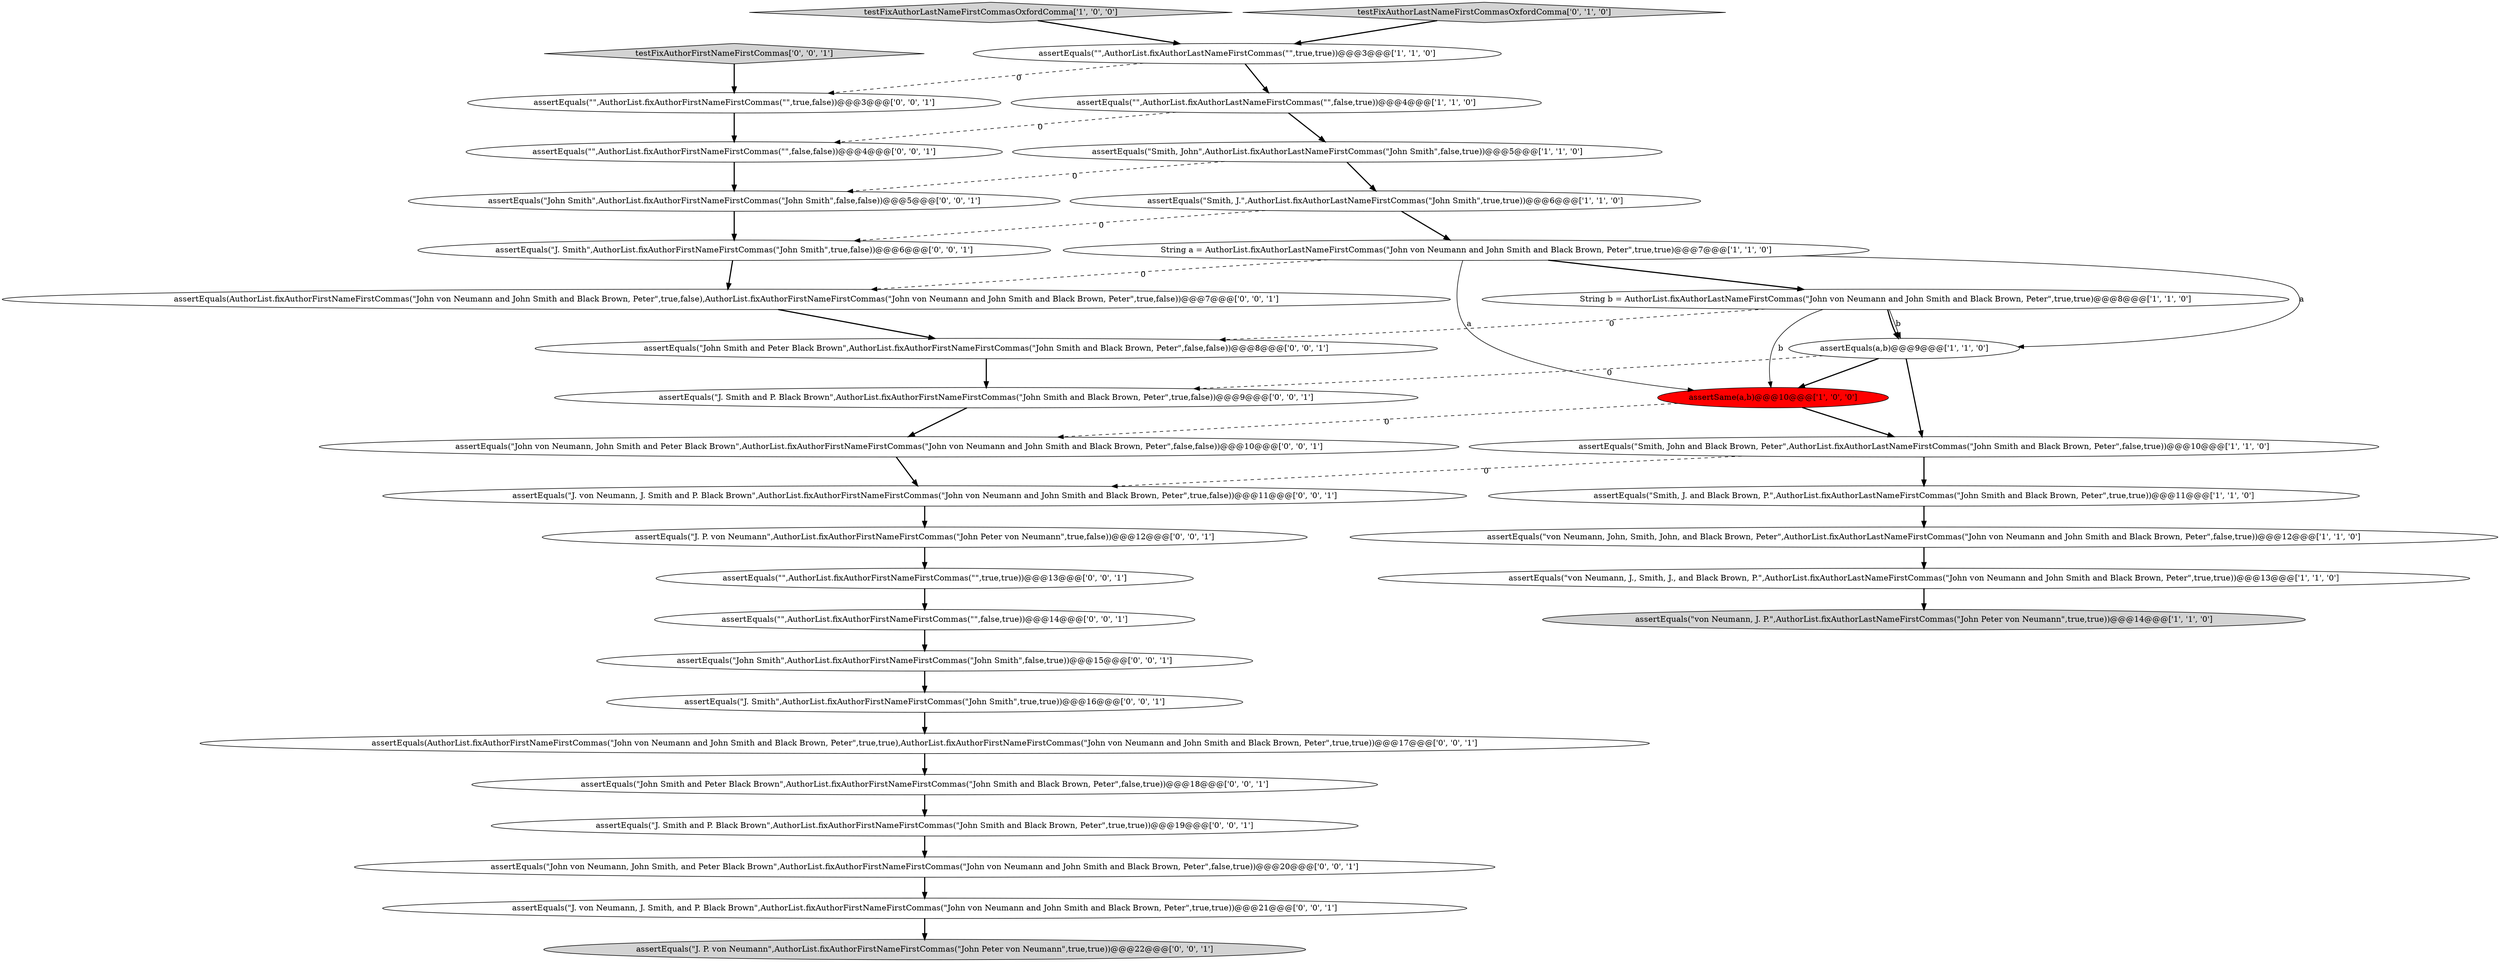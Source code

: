 digraph {
3 [style = filled, label = "assertEquals(\"Smith, J. and Black Brown, P.\",AuthorList.fixAuthorLastNameFirstCommas(\"John Smith and Black Brown, Peter\",true,true))@@@11@@@['1', '1', '0']", fillcolor = white, shape = ellipse image = "AAA0AAABBB1BBB"];
2 [style = filled, label = "assertEquals(\"von Neumann, John, Smith, John, and Black Brown, Peter\",AuthorList.fixAuthorLastNameFirstCommas(\"John von Neumann and John Smith and Black Brown, Peter\",false,true))@@@12@@@['1', '1', '0']", fillcolor = white, shape = ellipse image = "AAA0AAABBB1BBB"];
17 [style = filled, label = "assertEquals(\"\",AuthorList.fixAuthorFirstNameFirstCommas(\"\",true,false))@@@3@@@['0', '0', '1']", fillcolor = white, shape = ellipse image = "AAA0AAABBB3BBB"];
21 [style = filled, label = "assertEquals(\"J. Smith and P. Black Brown\",AuthorList.fixAuthorFirstNameFirstCommas(\"John Smith and Black Brown, Peter\",true,false))@@@9@@@['0', '0', '1']", fillcolor = white, shape = ellipse image = "AAA0AAABBB3BBB"];
6 [style = filled, label = "assertEquals(\"Smith, John\",AuthorList.fixAuthorLastNameFirstCommas(\"John Smith\",false,true))@@@5@@@['1', '1', '0']", fillcolor = white, shape = ellipse image = "AAA0AAABBB1BBB"];
20 [style = filled, label = "testFixAuthorFirstNameFirstCommas['0', '0', '1']", fillcolor = lightgray, shape = diamond image = "AAA0AAABBB3BBB"];
34 [style = filled, label = "assertEquals(\"John von Neumann, John Smith, and Peter Black Brown\",AuthorList.fixAuthorFirstNameFirstCommas(\"John von Neumann and John Smith and Black Brown, Peter\",false,true))@@@20@@@['0', '0', '1']", fillcolor = white, shape = ellipse image = "AAA0AAABBB3BBB"];
16 [style = filled, label = "assertEquals(\"John von Neumann, John Smith and Peter Black Brown\",AuthorList.fixAuthorFirstNameFirstCommas(\"John von Neumann and John Smith and Black Brown, Peter\",false,false))@@@10@@@['0', '0', '1']", fillcolor = white, shape = ellipse image = "AAA0AAABBB3BBB"];
19 [style = filled, label = "assertEquals(\"J. Smith and P. Black Brown\",AuthorList.fixAuthorFirstNameFirstCommas(\"John Smith and Black Brown, Peter\",true,true))@@@19@@@['0', '0', '1']", fillcolor = white, shape = ellipse image = "AAA0AAABBB3BBB"];
11 [style = filled, label = "assertEquals(\"\",AuthorList.fixAuthorLastNameFirstCommas(\"\",false,true))@@@4@@@['1', '1', '0']", fillcolor = white, shape = ellipse image = "AAA0AAABBB1BBB"];
5 [style = filled, label = "assertEquals(a,b)@@@9@@@['1', '1', '0']", fillcolor = white, shape = ellipse image = "AAA0AAABBB1BBB"];
28 [style = filled, label = "assertEquals(\"J. von Neumann, J. Smith and P. Black Brown\",AuthorList.fixAuthorFirstNameFirstCommas(\"John von Neumann and John Smith and Black Brown, Peter\",true,false))@@@11@@@['0', '0', '1']", fillcolor = white, shape = ellipse image = "AAA0AAABBB3BBB"];
25 [style = filled, label = "assertEquals(\"\",AuthorList.fixAuthorFirstNameFirstCommas(\"\",false,false))@@@4@@@['0', '0', '1']", fillcolor = white, shape = ellipse image = "AAA0AAABBB3BBB"];
30 [style = filled, label = "assertEquals(AuthorList.fixAuthorFirstNameFirstCommas(\"John von Neumann and John Smith and Black Brown, Peter\",true,true),AuthorList.fixAuthorFirstNameFirstCommas(\"John von Neumann and John Smith and Black Brown, Peter\",true,true))@@@17@@@['0', '0', '1']", fillcolor = white, shape = ellipse image = "AAA0AAABBB3BBB"];
35 [style = filled, label = "assertEquals(\"John Smith\",AuthorList.fixAuthorFirstNameFirstCommas(\"John Smith\",false,false))@@@5@@@['0', '0', '1']", fillcolor = white, shape = ellipse image = "AAA0AAABBB3BBB"];
8 [style = filled, label = "assertEquals(\"\",AuthorList.fixAuthorLastNameFirstCommas(\"\",true,true))@@@3@@@['1', '1', '0']", fillcolor = white, shape = ellipse image = "AAA0AAABBB1BBB"];
15 [style = filled, label = "assertEquals(\"\",AuthorList.fixAuthorFirstNameFirstCommas(\"\",false,true))@@@14@@@['0', '0', '1']", fillcolor = white, shape = ellipse image = "AAA0AAABBB3BBB"];
9 [style = filled, label = "String a = AuthorList.fixAuthorLastNameFirstCommas(\"John von Neumann and John Smith and Black Brown, Peter\",true,true)@@@7@@@['1', '1', '0']", fillcolor = white, shape = ellipse image = "AAA0AAABBB1BBB"];
22 [style = filled, label = "assertEquals(\"J. von Neumann, J. Smith, and P. Black Brown\",AuthorList.fixAuthorFirstNameFirstCommas(\"John von Neumann and John Smith and Black Brown, Peter\",true,true))@@@21@@@['0', '0', '1']", fillcolor = white, shape = ellipse image = "AAA0AAABBB3BBB"];
0 [style = filled, label = "testFixAuthorLastNameFirstCommasOxfordComma['1', '0', '0']", fillcolor = lightgray, shape = diamond image = "AAA0AAABBB1BBB"];
7 [style = filled, label = "assertEquals(\"von Neumann, J., Smith, J., and Black Brown, P.\",AuthorList.fixAuthorLastNameFirstCommas(\"John von Neumann and John Smith and Black Brown, Peter\",true,true))@@@13@@@['1', '1', '0']", fillcolor = white, shape = ellipse image = "AAA0AAABBB1BBB"];
1 [style = filled, label = "assertEquals(\"Smith, John and Black Brown, Peter\",AuthorList.fixAuthorLastNameFirstCommas(\"John Smith and Black Brown, Peter\",false,true))@@@10@@@['1', '1', '0']", fillcolor = white, shape = ellipse image = "AAA0AAABBB1BBB"];
4 [style = filled, label = "assertEquals(\"Smith, J.\",AuthorList.fixAuthorLastNameFirstCommas(\"John Smith\",true,true))@@@6@@@['1', '1', '0']", fillcolor = white, shape = ellipse image = "AAA0AAABBB1BBB"];
10 [style = filled, label = "assertEquals(\"von Neumann, J. P.\",AuthorList.fixAuthorLastNameFirstCommas(\"John Peter von Neumann\",true,true))@@@14@@@['1', '1', '0']", fillcolor = lightgray, shape = ellipse image = "AAA0AAABBB1BBB"];
23 [style = filled, label = "assertEquals(\"John Smith and Peter Black Brown\",AuthorList.fixAuthorFirstNameFirstCommas(\"John Smith and Black Brown, Peter\",false,false))@@@8@@@['0', '0', '1']", fillcolor = white, shape = ellipse image = "AAA0AAABBB3BBB"];
14 [style = filled, label = "testFixAuthorLastNameFirstCommasOxfordComma['0', '1', '0']", fillcolor = lightgray, shape = diamond image = "AAA0AAABBB2BBB"];
32 [style = filled, label = "assertEquals(\"John Smith and Peter Black Brown\",AuthorList.fixAuthorFirstNameFirstCommas(\"John Smith and Black Brown, Peter\",false,true))@@@18@@@['0', '0', '1']", fillcolor = white, shape = ellipse image = "AAA0AAABBB3BBB"];
33 [style = filled, label = "assertEquals(\"John Smith\",AuthorList.fixAuthorFirstNameFirstCommas(\"John Smith\",false,true))@@@15@@@['0', '0', '1']", fillcolor = white, shape = ellipse image = "AAA0AAABBB3BBB"];
18 [style = filled, label = "assertEquals(\"J. P. von Neumann\",AuthorList.fixAuthorFirstNameFirstCommas(\"John Peter von Neumann\",true,false))@@@12@@@['0', '0', '1']", fillcolor = white, shape = ellipse image = "AAA0AAABBB3BBB"];
26 [style = filled, label = "assertEquals(\"J. Smith\",AuthorList.fixAuthorFirstNameFirstCommas(\"John Smith\",true,false))@@@6@@@['0', '0', '1']", fillcolor = white, shape = ellipse image = "AAA0AAABBB3BBB"];
29 [style = filled, label = "assertEquals(\"\",AuthorList.fixAuthorFirstNameFirstCommas(\"\",true,true))@@@13@@@['0', '0', '1']", fillcolor = white, shape = ellipse image = "AAA0AAABBB3BBB"];
24 [style = filled, label = "assertEquals(\"J. P. von Neumann\",AuthorList.fixAuthorFirstNameFirstCommas(\"John Peter von Neumann\",true,true))@@@22@@@['0', '0', '1']", fillcolor = lightgray, shape = ellipse image = "AAA0AAABBB3BBB"];
13 [style = filled, label = "assertSame(a,b)@@@10@@@['1', '0', '0']", fillcolor = red, shape = ellipse image = "AAA1AAABBB1BBB"];
27 [style = filled, label = "assertEquals(AuthorList.fixAuthorFirstNameFirstCommas(\"John von Neumann and John Smith and Black Brown, Peter\",true,false),AuthorList.fixAuthorFirstNameFirstCommas(\"John von Neumann and John Smith and Black Brown, Peter\",true,false))@@@7@@@['0', '0', '1']", fillcolor = white, shape = ellipse image = "AAA0AAABBB3BBB"];
31 [style = filled, label = "assertEquals(\"J. Smith\",AuthorList.fixAuthorFirstNameFirstCommas(\"John Smith\",true,true))@@@16@@@['0', '0', '1']", fillcolor = white, shape = ellipse image = "AAA0AAABBB3BBB"];
12 [style = filled, label = "String b = AuthorList.fixAuthorLastNameFirstCommas(\"John von Neumann and John Smith and Black Brown, Peter\",true,true)@@@8@@@['1', '1', '0']", fillcolor = white, shape = ellipse image = "AAA0AAABBB1BBB"];
4->9 [style = bold, label=""];
17->25 [style = bold, label=""];
29->15 [style = bold, label=""];
19->34 [style = bold, label=""];
20->17 [style = bold, label=""];
28->18 [style = bold, label=""];
12->23 [style = dashed, label="0"];
12->5 [style = bold, label=""];
7->10 [style = bold, label=""];
11->6 [style = bold, label=""];
1->3 [style = bold, label=""];
9->27 [style = dashed, label="0"];
30->32 [style = bold, label=""];
12->5 [style = solid, label="b"];
4->26 [style = dashed, label="0"];
32->19 [style = bold, label=""];
9->13 [style = solid, label="a"];
1->28 [style = dashed, label="0"];
25->35 [style = bold, label=""];
13->1 [style = bold, label=""];
6->35 [style = dashed, label="0"];
34->22 [style = bold, label=""];
6->4 [style = bold, label=""];
5->1 [style = bold, label=""];
26->27 [style = bold, label=""];
18->29 [style = bold, label=""];
16->28 [style = bold, label=""];
3->2 [style = bold, label=""];
23->21 [style = bold, label=""];
5->13 [style = bold, label=""];
31->30 [style = bold, label=""];
0->8 [style = bold, label=""];
11->25 [style = dashed, label="0"];
12->13 [style = solid, label="b"];
21->16 [style = bold, label=""];
33->31 [style = bold, label=""];
8->17 [style = dashed, label="0"];
5->21 [style = dashed, label="0"];
27->23 [style = bold, label=""];
14->8 [style = bold, label=""];
9->12 [style = bold, label=""];
2->7 [style = bold, label=""];
22->24 [style = bold, label=""];
9->5 [style = solid, label="a"];
8->11 [style = bold, label=""];
35->26 [style = bold, label=""];
15->33 [style = bold, label=""];
13->16 [style = dashed, label="0"];
}

